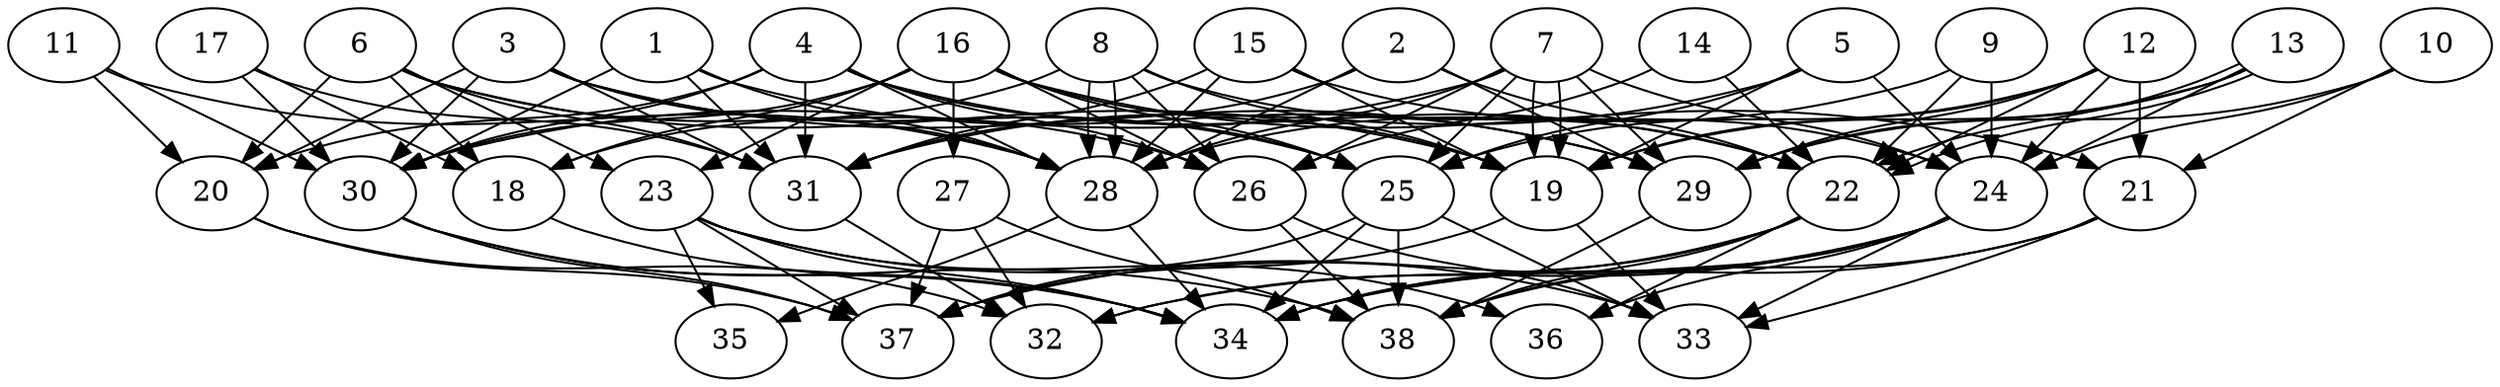 // DAG (tier=3-complex, mode=compute, n=38, ccr=0.463, fat=0.741, density=0.622, regular=0.368, jump=0.258, mindata=1048576, maxdata=16777216)
// DAG automatically generated by daggen at Sun Aug 24 16:33:34 2025
// /home/ermia/Project/Environments/daggen/bin/daggen --dot --ccr 0.463 --fat 0.741 --regular 0.368 --density 0.622 --jump 0.258 --mindata 1048576 --maxdata 16777216 -n 38 
digraph G {
  1 [size="23525206720843996", alpha="0.06", expect_size="11762603360421998"]
  1 -> 28 [size ="1306738439487488"]
  1 -> 29 [size ="1306738439487488"]
  1 -> 30 [size ="1306738439487488"]
  1 -> 31 [size ="1306738439487488"]
  2 [size="2051186853385064153088", alpha="0.02", expect_size="1025593426692532076544"]
  2 -> 22 [size ="1291497202778112"]
  2 -> 28 [size ="1291497202778112"]
  2 -> 29 [size ="1291497202778112"]
  2 -> 31 [size ="1291497202778112"]
  3 [size="2194761848455067336704", alpha="0.07", expect_size="1097380924227533668352"]
  3 -> 20 [size ="1351081628008448"]
  3 -> 25 [size ="1351081628008448"]
  3 -> 28 [size ="1351081628008448"]
  3 -> 29 [size ="1351081628008448"]
  3 -> 30 [size ="1351081628008448"]
  3 -> 31 [size ="1351081628008448"]
  4 [size="32450534214689744", alpha="0.12", expect_size="16225267107344872"]
  4 -> 20 [size ="527516775219200"]
  4 -> 22 [size ="527516775219200"]
  4 -> 25 [size ="527516775219200"]
  4 -> 26 [size ="527516775219200"]
  4 -> 28 [size ="527516775219200"]
  4 -> 30 [size ="527516775219200"]
  4 -> 31 [size ="527516775219200"]
  5 [size="313633649431937024000", alpha="0.03", expect_size="156816824715968512000"]
  5 -> 19 [size ="369293577420800"]
  5 -> 24 [size ="369293577420800"]
  5 -> 25 [size ="369293577420800"]
  5 -> 31 [size ="369293577420800"]
  6 [size="37198656381429456", alpha="0.05", expect_size="18599328190714728"]
  6 -> 18 [size ="1745506795520000"]
  6 -> 19 [size ="1745506795520000"]
  6 -> 20 [size ="1745506795520000"]
  6 -> 23 [size ="1745506795520000"]
  6 -> 26 [size ="1745506795520000"]
  6 -> 31 [size ="1745506795520000"]
  7 [size="18239173709143552", alpha="0.15", expect_size="9119586854571776"]
  7 -> 19 [size ="1402014764367872"]
  7 -> 19 [size ="1402014764367872"]
  7 -> 24 [size ="1402014764367872"]
  7 -> 25 [size ="1402014764367872"]
  7 -> 26 [size ="1402014764367872"]
  7 -> 28 [size ="1402014764367872"]
  7 -> 29 [size ="1402014764367872"]
  7 -> 30 [size ="1402014764367872"]
  8 [size="3224137613825035776", alpha="0.10", expect_size="1612068806912517888"]
  8 -> 18 [size ="1404835828072448"]
  8 -> 19 [size ="1404835828072448"]
  8 -> 22 [size ="1404835828072448"]
  8 -> 26 [size ="1404835828072448"]
  8 -> 28 [size ="1404835828072448"]
  8 -> 28 [size ="1404835828072448"]
  9 [size="3534747361552130637824", alpha="0.13", expect_size="1767373680776065318912"]
  9 -> 22 [size ="1856360161476608"]
  9 -> 24 [size ="1856360161476608"]
  9 -> 28 [size ="1856360161476608"]
  10 [size="1209272578884624128", alpha="0.04", expect_size="604636289442312064"]
  10 -> 21 [size ="468844132958208"]
  10 -> 24 [size ="468844132958208"]
  10 -> 29 [size ="468844132958208"]
  11 [size="65336720022582240", alpha="0.08", expect_size="32668360011291120"]
  11 -> 20 [size ="2069025207091200"]
  11 -> 28 [size ="2069025207091200"]
  11 -> 30 [size ="2069025207091200"]
  12 [size="12830324893378858", alpha="0.15", expect_size="6415162446689429"]
  12 -> 19 [size ="388916679016448"]
  12 -> 21 [size ="388916679016448"]
  12 -> 22 [size ="388916679016448"]
  12 -> 24 [size ="388916679016448"]
  12 -> 25 [size ="388916679016448"]
  12 -> 29 [size ="388916679016448"]
  13 [size="6385169674580270", alpha="0.07", expect_size="3192584837290135"]
  13 -> 19 [size ="542792732377088"]
  13 -> 22 [size ="542792732377088"]
  13 -> 22 [size ="542792732377088"]
  13 -> 24 [size ="542792732377088"]
  13 -> 29 [size ="542792732377088"]
  14 [size="315624124166880000", alpha="0.02", expect_size="157812062083440000"]
  14 -> 22 [size ="273215695880192"]
  14 -> 26 [size ="273215695880192"]
  15 [size="409348860042830413824", alpha="0.04", expect_size="204674430021415206912"]
  15 -> 19 [size ="441047851204608"]
  15 -> 24 [size ="441047851204608"]
  15 -> 28 [size ="441047851204608"]
  15 -> 31 [size ="441047851204608"]
  16 [size="7140259467623767", alpha="0.08", expect_size="3570129733811883"]
  16 -> 18 [size ="582495619776512"]
  16 -> 19 [size ="582495619776512"]
  16 -> 21 [size ="582495619776512"]
  16 -> 23 [size ="582495619776512"]
  16 -> 25 [size ="582495619776512"]
  16 -> 26 [size ="582495619776512"]
  16 -> 27 [size ="582495619776512"]
  16 -> 30 [size ="582495619776512"]
  17 [size="25998313169845485568", alpha="0.11", expect_size="12999156584922742784"]
  17 -> 18 [size ="70208026836992"]
  17 -> 30 [size ="70208026836992"]
  17 -> 31 [size ="70208026836992"]
  18 [size="873208378991706240", alpha="0.07", expect_size="436604189495853120"]
  18 -> 34 [size ="378477962330112"]
  19 [size="127066448112982032", alpha="0.11", expect_size="63533224056491016"]
  19 -> 33 [size ="125440635174912"]
  19 -> 37 [size ="125440635174912"]
  20 [size="58597197514822528", alpha="0.03", expect_size="29298598757411264"]
  20 -> 32 [size ="1212392797110272"]
  20 -> 37 [size ="1212392797110272"]
  21 [size="28210938753738404", alpha="0.02", expect_size="14105469376869202"]
  21 -> 33 [size ="1443527804321792"]
  21 -> 34 [size ="1443527804321792"]
  21 -> 38 [size ="1443527804321792"]
  22 [size="370507602975625856", alpha="0.19", expect_size="185253801487812928"]
  22 -> 32 [size ="685985541128192"]
  22 -> 34 [size ="685985541128192"]
  22 -> 36 [size ="685985541128192"]
  22 -> 38 [size ="685985541128192"]
  23 [size="2694996714791632896000", alpha="0.06", expect_size="1347498357395816448000"]
  23 -> 33 [size ="1549276073164800"]
  23 -> 34 [size ="1549276073164800"]
  23 -> 35 [size ="1549276073164800"]
  23 -> 36 [size ="1549276073164800"]
  23 -> 37 [size ="1549276073164800"]
  24 [size="85866349021535312", alpha="0.04", expect_size="42933174510767656"]
  24 -> 32 [size ="38129780129792"]
  24 -> 33 [size ="38129780129792"]
  24 -> 34 [size ="38129780129792"]
  24 -> 36 [size ="38129780129792"]
  24 -> 37 [size ="38129780129792"]
  24 -> 38 [size ="38129780129792"]
  25 [size="13723675838906674", alpha="0.14", expect_size="6861837919453337"]
  25 -> 33 [size ="293394886688768"]
  25 -> 34 [size ="293394886688768"]
  25 -> 37 [size ="293394886688768"]
  25 -> 38 [size ="293394886688768"]
  26 [size="835989631485033984", alpha="0.13", expect_size="417994815742516992"]
  26 -> 33 [size ="541578808524800"]
  26 -> 38 [size ="541578808524800"]
  27 [size="62135296545537336", alpha="0.09", expect_size="31067648272768668"]
  27 -> 32 [size ="1246309927354368"]
  27 -> 37 [size ="1246309927354368"]
  27 -> 38 [size ="1246309927354368"]
  28 [size="946051455417633408", alpha="0.05", expect_size="473025727708816704"]
  28 -> 34 [size ="564875742937088"]
  28 -> 35 [size ="564875742937088"]
  29 [size="1846626545964557533184", alpha="0.05", expect_size="923313272982278766592"]
  29 -> 38 [size ="1204137375039488"]
  30 [size="202477147998246944", alpha="0.00", expect_size="101238573999123472"]
  30 -> 34 [size ="124533994422272"]
  30 -> 37 [size ="124533994422272"]
  30 -> 38 [size ="124533994422272"]
  31 [size="15594678510444574", alpha="0.12", expect_size="7797339255222287"]
  31 -> 32 [size ="671347982204928"]
  32 [size="13269768890872758272", alpha="0.08", expect_size="6634884445436379136"]
  33 [size="1496038405795391471616", alpha="0.02", expect_size="748019202897695735808"]
  34 [size="30003022003440484", alpha="0.14", expect_size="15001511001720242"]
  35 [size="103860011556419680", alpha="0.06", expect_size="51930005778209840"]
  36 [size="28746283294925188", alpha="0.04", expect_size="14373141647462594"]
  37 [size="5041003212431726592", alpha="0.01", expect_size="2520501606215863296"]
  38 [size="20925374143477780", alpha="0.19", expect_size="10462687071738890"]
}